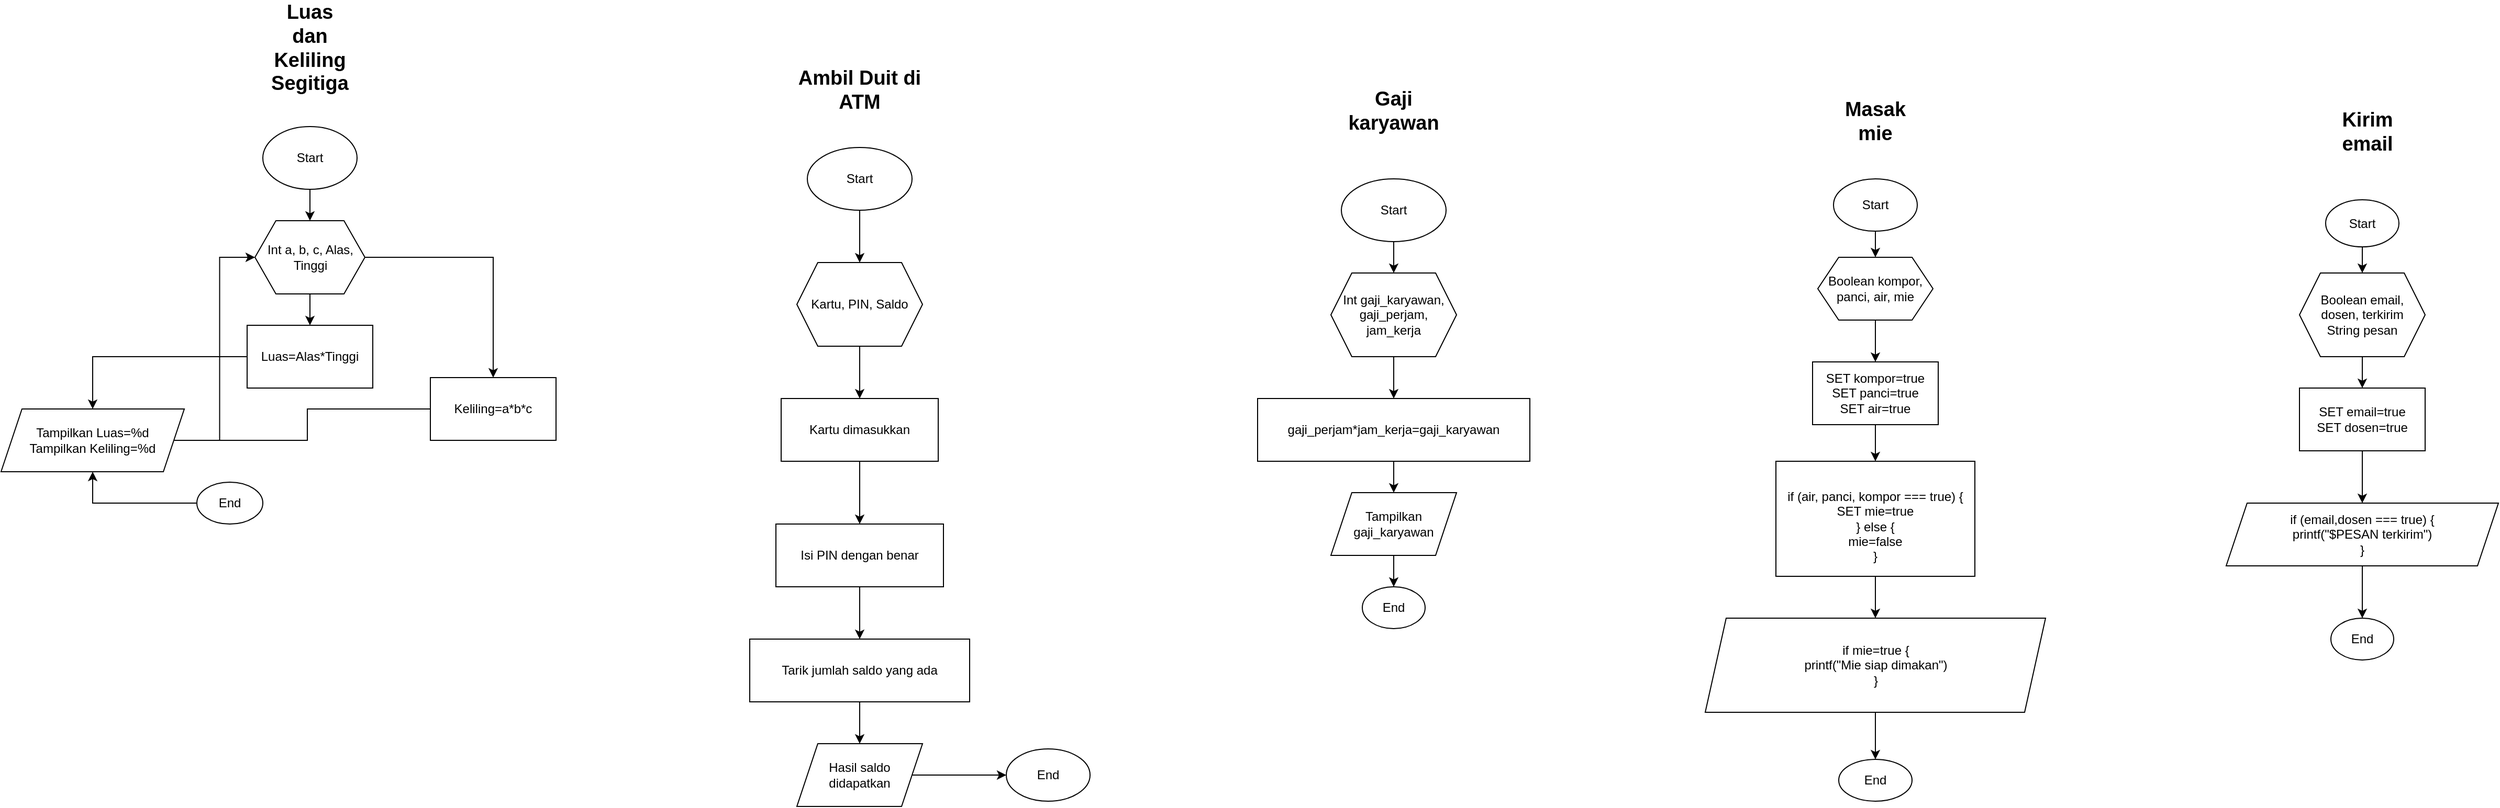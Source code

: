 <mxfile version="24.7.16">
  <diagram name="Page-1" id="--WpICFDsw-mHfHGqRCz">
    <mxGraphModel dx="3457" dy="2740" grid="1" gridSize="10" guides="1" tooltips="1" connect="1" arrows="1" fold="1" page="1" pageScale="1" pageWidth="850" pageHeight="1100" math="0" shadow="0">
      <root>
        <mxCell id="0" />
        <mxCell id="1" parent="0" />
        <mxCell id="-aemcJLPIjBtYSkqUaml-6" style="edgeStyle=orthogonalEdgeStyle;rounded=0;orthogonalLoop=1;jettySize=auto;html=1;exitX=0.5;exitY=1;exitDx=0;exitDy=0;" edge="1" parent="1" source="-aemcJLPIjBtYSkqUaml-8" target="-aemcJLPIjBtYSkqUaml-5">
          <mxGeometry relative="1" as="geometry">
            <mxPoint x="490" y="150" as="sourcePoint" />
          </mxGeometry>
        </mxCell>
        <mxCell id="-aemcJLPIjBtYSkqUaml-10" style="edgeStyle=orthogonalEdgeStyle;rounded=0;orthogonalLoop=1;jettySize=auto;html=1;entryX=0.5;entryY=0;entryDx=0;entryDy=0;" edge="1" parent="1" source="-aemcJLPIjBtYSkqUaml-5" target="-aemcJLPIjBtYSkqUaml-9">
          <mxGeometry relative="1" as="geometry" />
        </mxCell>
        <mxCell id="-aemcJLPIjBtYSkqUaml-5" value="Kartu, PIN, Saldo" style="shape=hexagon;perimeter=hexagonPerimeter2;whiteSpace=wrap;html=1;fixedSize=1;" vertex="1" parent="1">
          <mxGeometry x="430" y="190" width="120" height="80" as="geometry" />
        </mxCell>
        <mxCell id="-aemcJLPIjBtYSkqUaml-8" value="Start" style="ellipse;whiteSpace=wrap;html=1;" vertex="1" parent="1">
          <mxGeometry x="440" y="80" width="100" height="60" as="geometry" />
        </mxCell>
        <mxCell id="-aemcJLPIjBtYSkqUaml-13" style="edgeStyle=orthogonalEdgeStyle;rounded=0;orthogonalLoop=1;jettySize=auto;html=1;" edge="1" parent="1" source="-aemcJLPIjBtYSkqUaml-9" target="-aemcJLPIjBtYSkqUaml-11">
          <mxGeometry relative="1" as="geometry" />
        </mxCell>
        <mxCell id="-aemcJLPIjBtYSkqUaml-9" value="Kartu dimasukkan" style="shape=parallelogram;perimeter=parallelogramPerimeter;whiteSpace=wrap;html=1;fixedSize=1;size=-15;" vertex="1" parent="1">
          <mxGeometry x="415" y="320" width="150" height="60" as="geometry" />
        </mxCell>
        <mxCell id="-aemcJLPIjBtYSkqUaml-14" style="edgeStyle=orthogonalEdgeStyle;rounded=0;orthogonalLoop=1;jettySize=auto;html=1;" edge="1" parent="1" source="-aemcJLPIjBtYSkqUaml-11" target="-aemcJLPIjBtYSkqUaml-12">
          <mxGeometry relative="1" as="geometry" />
        </mxCell>
        <mxCell id="-aemcJLPIjBtYSkqUaml-11" value="Isi PIN dengan benar" style="shape=parallelogram;perimeter=parallelogramPerimeter;whiteSpace=wrap;html=1;fixedSize=1;size=-20;" vertex="1" parent="1">
          <mxGeometry x="410" y="440" width="160" height="60" as="geometry" />
        </mxCell>
        <mxCell id="-aemcJLPIjBtYSkqUaml-16" style="edgeStyle=orthogonalEdgeStyle;rounded=0;orthogonalLoop=1;jettySize=auto;html=1;" edge="1" parent="1" source="-aemcJLPIjBtYSkqUaml-12" target="-aemcJLPIjBtYSkqUaml-15">
          <mxGeometry relative="1" as="geometry" />
        </mxCell>
        <mxCell id="-aemcJLPIjBtYSkqUaml-12" value="Tarik jumlah saldo yang ada" style="shape=parallelogram;perimeter=parallelogramPerimeter;whiteSpace=wrap;html=1;fixedSize=1;size=-45;" vertex="1" parent="1">
          <mxGeometry x="385" y="550" width="210" height="60" as="geometry" />
        </mxCell>
        <mxCell id="-aemcJLPIjBtYSkqUaml-18" style="edgeStyle=orthogonalEdgeStyle;rounded=0;orthogonalLoop=1;jettySize=auto;html=1;" edge="1" parent="1" source="-aemcJLPIjBtYSkqUaml-15" target="-aemcJLPIjBtYSkqUaml-17">
          <mxGeometry relative="1" as="geometry" />
        </mxCell>
        <mxCell id="-aemcJLPIjBtYSkqUaml-15" value="Hasil saldo didapatkan" style="shape=parallelogram;perimeter=parallelogramPerimeter;whiteSpace=wrap;html=1;fixedSize=1;" vertex="1" parent="1">
          <mxGeometry x="430" y="650" width="120" height="60" as="geometry" />
        </mxCell>
        <mxCell id="-aemcJLPIjBtYSkqUaml-17" value="End" style="ellipse;whiteSpace=wrap;html=1;" vertex="1" parent="1">
          <mxGeometry x="630" y="655" width="80" height="50" as="geometry" />
        </mxCell>
        <mxCell id="-aemcJLPIjBtYSkqUaml-21" style="edgeStyle=orthogonalEdgeStyle;rounded=0;orthogonalLoop=1;jettySize=auto;html=1;" edge="1" parent="1" source="-aemcJLPIjBtYSkqUaml-19" target="-aemcJLPIjBtYSkqUaml-20">
          <mxGeometry relative="1" as="geometry" />
        </mxCell>
        <mxCell id="-aemcJLPIjBtYSkqUaml-19" value="Start" style="ellipse;whiteSpace=wrap;html=1;" vertex="1" parent="1">
          <mxGeometry x="-80" y="60" width="90" height="60" as="geometry" />
        </mxCell>
        <mxCell id="-aemcJLPIjBtYSkqUaml-25" style="edgeStyle=orthogonalEdgeStyle;rounded=0;orthogonalLoop=1;jettySize=auto;html=1;" edge="1" parent="1" source="-aemcJLPIjBtYSkqUaml-20" target="-aemcJLPIjBtYSkqUaml-22">
          <mxGeometry relative="1" as="geometry" />
        </mxCell>
        <mxCell id="-aemcJLPIjBtYSkqUaml-29" style="edgeStyle=orthogonalEdgeStyle;rounded=0;orthogonalLoop=1;jettySize=auto;html=1;" edge="1" parent="1" source="-aemcJLPIjBtYSkqUaml-20" target="-aemcJLPIjBtYSkqUaml-23">
          <mxGeometry relative="1" as="geometry" />
        </mxCell>
        <mxCell id="-aemcJLPIjBtYSkqUaml-20" value="Int a, b, c, Alas, Tinggi" style="shape=hexagon;perimeter=hexagonPerimeter2;whiteSpace=wrap;html=1;fixedSize=1;" vertex="1" parent="1">
          <mxGeometry x="-87.5" y="150" width="105" height="70" as="geometry" />
        </mxCell>
        <mxCell id="-aemcJLPIjBtYSkqUaml-28" style="edgeStyle=orthogonalEdgeStyle;rounded=0;orthogonalLoop=1;jettySize=auto;html=1;" edge="1" parent="1" source="-aemcJLPIjBtYSkqUaml-22" target="-aemcJLPIjBtYSkqUaml-26">
          <mxGeometry relative="1" as="geometry" />
        </mxCell>
        <mxCell id="-aemcJLPIjBtYSkqUaml-22" value="Luas=Alas*Tinggi" style="rounded=0;whiteSpace=wrap;html=1;" vertex="1" parent="1">
          <mxGeometry x="-95" y="250" width="120" height="60" as="geometry" />
        </mxCell>
        <mxCell id="-aemcJLPIjBtYSkqUaml-27" style="edgeStyle=orthogonalEdgeStyle;rounded=0;orthogonalLoop=1;jettySize=auto;html=1;entryX=0;entryY=0.5;entryDx=0;entryDy=0;" edge="1" parent="1" source="-aemcJLPIjBtYSkqUaml-23" target="-aemcJLPIjBtYSkqUaml-26">
          <mxGeometry relative="1" as="geometry" />
        </mxCell>
        <mxCell id="-aemcJLPIjBtYSkqUaml-23" value="Keliling=a*b*c" style="rounded=0;whiteSpace=wrap;html=1;" vertex="1" parent="1">
          <mxGeometry x="80" y="300" width="120" height="60" as="geometry" />
        </mxCell>
        <mxCell id="-aemcJLPIjBtYSkqUaml-34" style="edgeStyle=orthogonalEdgeStyle;rounded=0;orthogonalLoop=1;jettySize=auto;html=1;entryX=0;entryY=0.5;entryDx=0;entryDy=0;" edge="1" parent="1" source="-aemcJLPIjBtYSkqUaml-26" target="-aemcJLPIjBtYSkqUaml-20">
          <mxGeometry relative="1" as="geometry" />
        </mxCell>
        <mxCell id="-aemcJLPIjBtYSkqUaml-26" value="&lt;div&gt;Tampilkan Luas=%d&lt;/div&gt;&lt;div&gt;Tampilkan Keliling=%d&lt;br&gt;&lt;/div&gt;" style="shape=parallelogram;perimeter=parallelogramPerimeter;whiteSpace=wrap;html=1;fixedSize=1;" vertex="1" parent="1">
          <mxGeometry x="-330" y="330" width="175" height="60" as="geometry" />
        </mxCell>
        <mxCell id="-aemcJLPIjBtYSkqUaml-33" style="edgeStyle=orthogonalEdgeStyle;rounded=0;orthogonalLoop=1;jettySize=auto;html=1;entryX=0.5;entryY=1;entryDx=0;entryDy=0;" edge="1" parent="1" source="-aemcJLPIjBtYSkqUaml-32" target="-aemcJLPIjBtYSkqUaml-26">
          <mxGeometry relative="1" as="geometry" />
        </mxCell>
        <mxCell id="-aemcJLPIjBtYSkqUaml-32" value="End" style="ellipse;whiteSpace=wrap;html=1;" vertex="1" parent="1">
          <mxGeometry x="-143" y="400" width="63" height="40" as="geometry" />
        </mxCell>
        <mxCell id="-aemcJLPIjBtYSkqUaml-38" style="edgeStyle=orthogonalEdgeStyle;rounded=0;orthogonalLoop=1;jettySize=auto;html=1;" edge="1" parent="1" source="-aemcJLPIjBtYSkqUaml-35" target="-aemcJLPIjBtYSkqUaml-36">
          <mxGeometry relative="1" as="geometry" />
        </mxCell>
        <mxCell id="-aemcJLPIjBtYSkqUaml-35" value="Start" style="ellipse;whiteSpace=wrap;html=1;" vertex="1" parent="1">
          <mxGeometry x="950" y="110" width="100" height="60" as="geometry" />
        </mxCell>
        <mxCell id="-aemcJLPIjBtYSkqUaml-39" style="edgeStyle=orthogonalEdgeStyle;rounded=0;orthogonalLoop=1;jettySize=auto;html=1;" edge="1" parent="1" source="-aemcJLPIjBtYSkqUaml-36" target="-aemcJLPIjBtYSkqUaml-37">
          <mxGeometry relative="1" as="geometry" />
        </mxCell>
        <mxCell id="-aemcJLPIjBtYSkqUaml-36" value="Int gaji_karyawan, gaji_perjam, jam_kerja" style="shape=hexagon;perimeter=hexagonPerimeter2;whiteSpace=wrap;html=1;fixedSize=1;" vertex="1" parent="1">
          <mxGeometry x="940" y="200" width="120" height="80" as="geometry" />
        </mxCell>
        <mxCell id="-aemcJLPIjBtYSkqUaml-41" style="edgeStyle=orthogonalEdgeStyle;rounded=0;orthogonalLoop=1;jettySize=auto;html=1;" edge="1" parent="1" source="-aemcJLPIjBtYSkqUaml-37" target="-aemcJLPIjBtYSkqUaml-40">
          <mxGeometry relative="1" as="geometry" />
        </mxCell>
        <mxCell id="-aemcJLPIjBtYSkqUaml-37" value="gaji_perjam*jam_kerja=gaji_karyawan" style="rounded=0;whiteSpace=wrap;html=1;" vertex="1" parent="1">
          <mxGeometry x="870" y="320" width="260" height="60" as="geometry" />
        </mxCell>
        <mxCell id="-aemcJLPIjBtYSkqUaml-43" style="edgeStyle=orthogonalEdgeStyle;rounded=0;orthogonalLoop=1;jettySize=auto;html=1;" edge="1" parent="1" source="-aemcJLPIjBtYSkqUaml-40" target="-aemcJLPIjBtYSkqUaml-42">
          <mxGeometry relative="1" as="geometry" />
        </mxCell>
        <mxCell id="-aemcJLPIjBtYSkqUaml-40" value="Tampilkan gaji_karyawan" style="shape=parallelogram;perimeter=parallelogramPerimeter;whiteSpace=wrap;html=1;fixedSize=1;" vertex="1" parent="1">
          <mxGeometry x="940" y="410" width="120" height="60" as="geometry" />
        </mxCell>
        <mxCell id="-aemcJLPIjBtYSkqUaml-42" value="End" style="ellipse;whiteSpace=wrap;html=1;" vertex="1" parent="1">
          <mxGeometry x="970" y="500" width="60" height="40" as="geometry" />
        </mxCell>
        <mxCell id="-aemcJLPIjBtYSkqUaml-47" style="edgeStyle=orthogonalEdgeStyle;rounded=0;orthogonalLoop=1;jettySize=auto;html=1;" edge="1" parent="1" source="-aemcJLPIjBtYSkqUaml-44" target="-aemcJLPIjBtYSkqUaml-45">
          <mxGeometry relative="1" as="geometry" />
        </mxCell>
        <mxCell id="-aemcJLPIjBtYSkqUaml-44" value="Start" style="ellipse;whiteSpace=wrap;html=1;" vertex="1" parent="1">
          <mxGeometry x="1420" y="110" width="80" height="50" as="geometry" />
        </mxCell>
        <mxCell id="-aemcJLPIjBtYSkqUaml-48" style="edgeStyle=orthogonalEdgeStyle;rounded=0;orthogonalLoop=1;jettySize=auto;html=1;" edge="1" parent="1" source="-aemcJLPIjBtYSkqUaml-45" target="-aemcJLPIjBtYSkqUaml-46">
          <mxGeometry relative="1" as="geometry" />
        </mxCell>
        <mxCell id="-aemcJLPIjBtYSkqUaml-45" value="Boolean kompor, panci, air, mie" style="shape=hexagon;perimeter=hexagonPerimeter2;whiteSpace=wrap;html=1;fixedSize=1;" vertex="1" parent="1">
          <mxGeometry x="1405" y="185" width="110" height="60" as="geometry" />
        </mxCell>
        <mxCell id="-aemcJLPIjBtYSkqUaml-62" style="edgeStyle=orthogonalEdgeStyle;rounded=0;orthogonalLoop=1;jettySize=auto;html=1;entryX=0.5;entryY=0;entryDx=0;entryDy=0;" edge="1" parent="1" source="-aemcJLPIjBtYSkqUaml-46" target="-aemcJLPIjBtYSkqUaml-51">
          <mxGeometry relative="1" as="geometry" />
        </mxCell>
        <mxCell id="-aemcJLPIjBtYSkqUaml-46" value="&lt;div&gt;SET kompor=true&lt;/div&gt;&lt;div&gt;SET panci=true&lt;/div&gt;&lt;div&gt;SET air=true&lt;/div&gt;" style="rounded=0;whiteSpace=wrap;html=1;" vertex="1" parent="1">
          <mxGeometry x="1400" y="285" width="120" height="60" as="geometry" />
        </mxCell>
        <mxCell id="-aemcJLPIjBtYSkqUaml-55" style="edgeStyle=orthogonalEdgeStyle;rounded=0;orthogonalLoop=1;jettySize=auto;html=1;" edge="1" parent="1" target="-aemcJLPIjBtYSkqUaml-50">
          <mxGeometry relative="1" as="geometry">
            <mxPoint x="1460" y="430" as="sourcePoint" />
          </mxGeometry>
        </mxCell>
        <mxCell id="-aemcJLPIjBtYSkqUaml-57" style="edgeStyle=orthogonalEdgeStyle;rounded=0;orthogonalLoop=1;jettySize=auto;html=1;entryX=0.5;entryY=0;entryDx=0;entryDy=0;" edge="1" parent="1" source="-aemcJLPIjBtYSkqUaml-51" target="-aemcJLPIjBtYSkqUaml-52">
          <mxGeometry relative="1" as="geometry" />
        </mxCell>
        <mxCell id="-aemcJLPIjBtYSkqUaml-51" value="&lt;div&gt;&lt;br&gt;&lt;/div&gt;&lt;div&gt;if (air, panci, kompor === true) {&lt;br&gt;&lt;/div&gt;&lt;div&gt;SET mie=true&lt;/div&gt;&lt;div&gt;} else {&lt;/div&gt;&lt;div&gt;mie=false&lt;br&gt;&lt;/div&gt;&lt;div&gt;}&lt;br&gt;&lt;/div&gt;" style="rounded=0;whiteSpace=wrap;html=1;" vertex="1" parent="1">
          <mxGeometry x="1365" y="380" width="190" height="110" as="geometry" />
        </mxCell>
        <mxCell id="-aemcJLPIjBtYSkqUaml-58" style="edgeStyle=orthogonalEdgeStyle;rounded=0;orthogonalLoop=1;jettySize=auto;html=1;" edge="1" parent="1" source="-aemcJLPIjBtYSkqUaml-52" target="-aemcJLPIjBtYSkqUaml-53">
          <mxGeometry relative="1" as="geometry" />
        </mxCell>
        <mxCell id="-aemcJLPIjBtYSkqUaml-52" value="&lt;div&gt;if mie=true {&lt;/div&gt;&lt;div&gt;printf(&quot;Mie siap dimakan&quot;)&lt;br&gt;&lt;/div&gt;&lt;div&gt;}&lt;/div&gt;" style="shape=parallelogram;perimeter=parallelogramPerimeter;whiteSpace=wrap;html=1;fixedSize=1;" vertex="1" parent="1">
          <mxGeometry x="1297.5" y="530" width="325" height="90" as="geometry" />
        </mxCell>
        <mxCell id="-aemcJLPIjBtYSkqUaml-53" value="End" style="ellipse;whiteSpace=wrap;html=1;" vertex="1" parent="1">
          <mxGeometry x="1425" y="665" width="70" height="40" as="geometry" />
        </mxCell>
        <mxCell id="-aemcJLPIjBtYSkqUaml-74" style="edgeStyle=orthogonalEdgeStyle;rounded=0;orthogonalLoop=1;jettySize=auto;html=1;" edge="1" parent="1" source="-aemcJLPIjBtYSkqUaml-59" target="-aemcJLPIjBtYSkqUaml-63">
          <mxGeometry relative="1" as="geometry" />
        </mxCell>
        <mxCell id="-aemcJLPIjBtYSkqUaml-59" value="Start" style="ellipse;whiteSpace=wrap;html=1;" vertex="1" parent="1">
          <mxGeometry x="1890" y="130" width="70" height="45" as="geometry" />
        </mxCell>
        <mxCell id="-aemcJLPIjBtYSkqUaml-75" style="edgeStyle=orthogonalEdgeStyle;rounded=0;orthogonalLoop=1;jettySize=auto;html=1;entryX=0.5;entryY=0;entryDx=0;entryDy=0;" edge="1" parent="1" source="-aemcJLPIjBtYSkqUaml-63" target="-aemcJLPIjBtYSkqUaml-70">
          <mxGeometry relative="1" as="geometry" />
        </mxCell>
        <mxCell id="-aemcJLPIjBtYSkqUaml-63" value="&lt;div&gt;Boolean email, dosen, terkirim&lt;/div&gt;&lt;div&gt;String pesan&lt;br&gt;&lt;/div&gt;" style="shape=hexagon;perimeter=hexagonPerimeter2;whiteSpace=wrap;html=1;fixedSize=1;" vertex="1" parent="1">
          <mxGeometry x="1865" y="200" width="120" height="80" as="geometry" />
        </mxCell>
        <mxCell id="-aemcJLPIjBtYSkqUaml-64" value="Masak mie" style="text;strokeColor=none;align=center;fillColor=none;html=1;verticalAlign=middle;whiteSpace=wrap;rounded=0;fontStyle=1;fontSize=19;" vertex="1" parent="1">
          <mxGeometry x="1430" y="40" width="60" height="30" as="geometry" />
        </mxCell>
        <mxCell id="-aemcJLPIjBtYSkqUaml-65" value="Kirim email" style="text;strokeColor=none;align=center;fillColor=none;html=1;verticalAlign=middle;whiteSpace=wrap;rounded=0;fontStyle=1;fontSize=19;" vertex="1" parent="1">
          <mxGeometry x="1900" y="50" width="60" height="30" as="geometry" />
        </mxCell>
        <mxCell id="-aemcJLPIjBtYSkqUaml-67" value="Gaji karyawan" style="text;strokeColor=none;align=center;fillColor=none;html=1;verticalAlign=middle;whiteSpace=wrap;rounded=0;fontStyle=1;fontSize=19;" vertex="1" parent="1">
          <mxGeometry x="970" y="30" width="60" height="30" as="geometry" />
        </mxCell>
        <mxCell id="-aemcJLPIjBtYSkqUaml-68" value="Ambil Duit di ATM" style="text;strokeColor=none;align=center;fillColor=none;html=1;verticalAlign=middle;whiteSpace=wrap;rounded=0;fontStyle=1;fontSize=19;" vertex="1" parent="1">
          <mxGeometry x="420" y="10" width="140" height="30" as="geometry" />
        </mxCell>
        <mxCell id="-aemcJLPIjBtYSkqUaml-69" value="Luas dan Keliling Segitiga" style="text;strokeColor=none;align=center;fillColor=none;html=1;verticalAlign=middle;whiteSpace=wrap;rounded=0;fontStyle=1;fontSize=19;" vertex="1" parent="1">
          <mxGeometry x="-65" y="-30" width="60" height="30" as="geometry" />
        </mxCell>
        <mxCell id="-aemcJLPIjBtYSkqUaml-76" style="edgeStyle=orthogonalEdgeStyle;rounded=0;orthogonalLoop=1;jettySize=auto;html=1;entryX=0.5;entryY=0;entryDx=0;entryDy=0;" edge="1" parent="1" source="-aemcJLPIjBtYSkqUaml-70" target="-aemcJLPIjBtYSkqUaml-79">
          <mxGeometry relative="1" as="geometry">
            <mxPoint x="1925" y="410" as="targetPoint" />
          </mxGeometry>
        </mxCell>
        <mxCell id="-aemcJLPIjBtYSkqUaml-70" value="&lt;div&gt;SET email=true&lt;/div&gt;&lt;div&gt;SET dosen=true&lt;br&gt;&lt;/div&gt;" style="rounded=0;whiteSpace=wrap;html=1;" vertex="1" parent="1">
          <mxGeometry x="1865" y="310" width="120" height="60" as="geometry" />
        </mxCell>
        <mxCell id="-aemcJLPIjBtYSkqUaml-78" style="edgeStyle=orthogonalEdgeStyle;rounded=0;orthogonalLoop=1;jettySize=auto;html=1;entryX=0.5;entryY=0;entryDx=0;entryDy=0;" edge="1" parent="1" source="-aemcJLPIjBtYSkqUaml-79" target="-aemcJLPIjBtYSkqUaml-73">
          <mxGeometry relative="1" as="geometry">
            <mxPoint x="1925" y="500" as="sourcePoint" />
          </mxGeometry>
        </mxCell>
        <mxCell id="-aemcJLPIjBtYSkqUaml-73" value="End" style="ellipse;whiteSpace=wrap;html=1;" vertex="1" parent="1">
          <mxGeometry x="1895" y="530" width="60" height="40" as="geometry" />
        </mxCell>
        <mxCell id="-aemcJLPIjBtYSkqUaml-79" value="&lt;div&gt;if (email,dosen === true) {&lt;/div&gt;&lt;div&gt;printf(&quot;$PESAN terkirim&quot;)&lt;br&gt;&lt;/div&gt;&lt;div&gt;}&lt;/div&gt;" style="shape=parallelogram;perimeter=parallelogramPerimeter;whiteSpace=wrap;html=1;fixedSize=1;" vertex="1" parent="1">
          <mxGeometry x="1795" y="420" width="260" height="60" as="geometry" />
        </mxCell>
      </root>
    </mxGraphModel>
  </diagram>
</mxfile>
